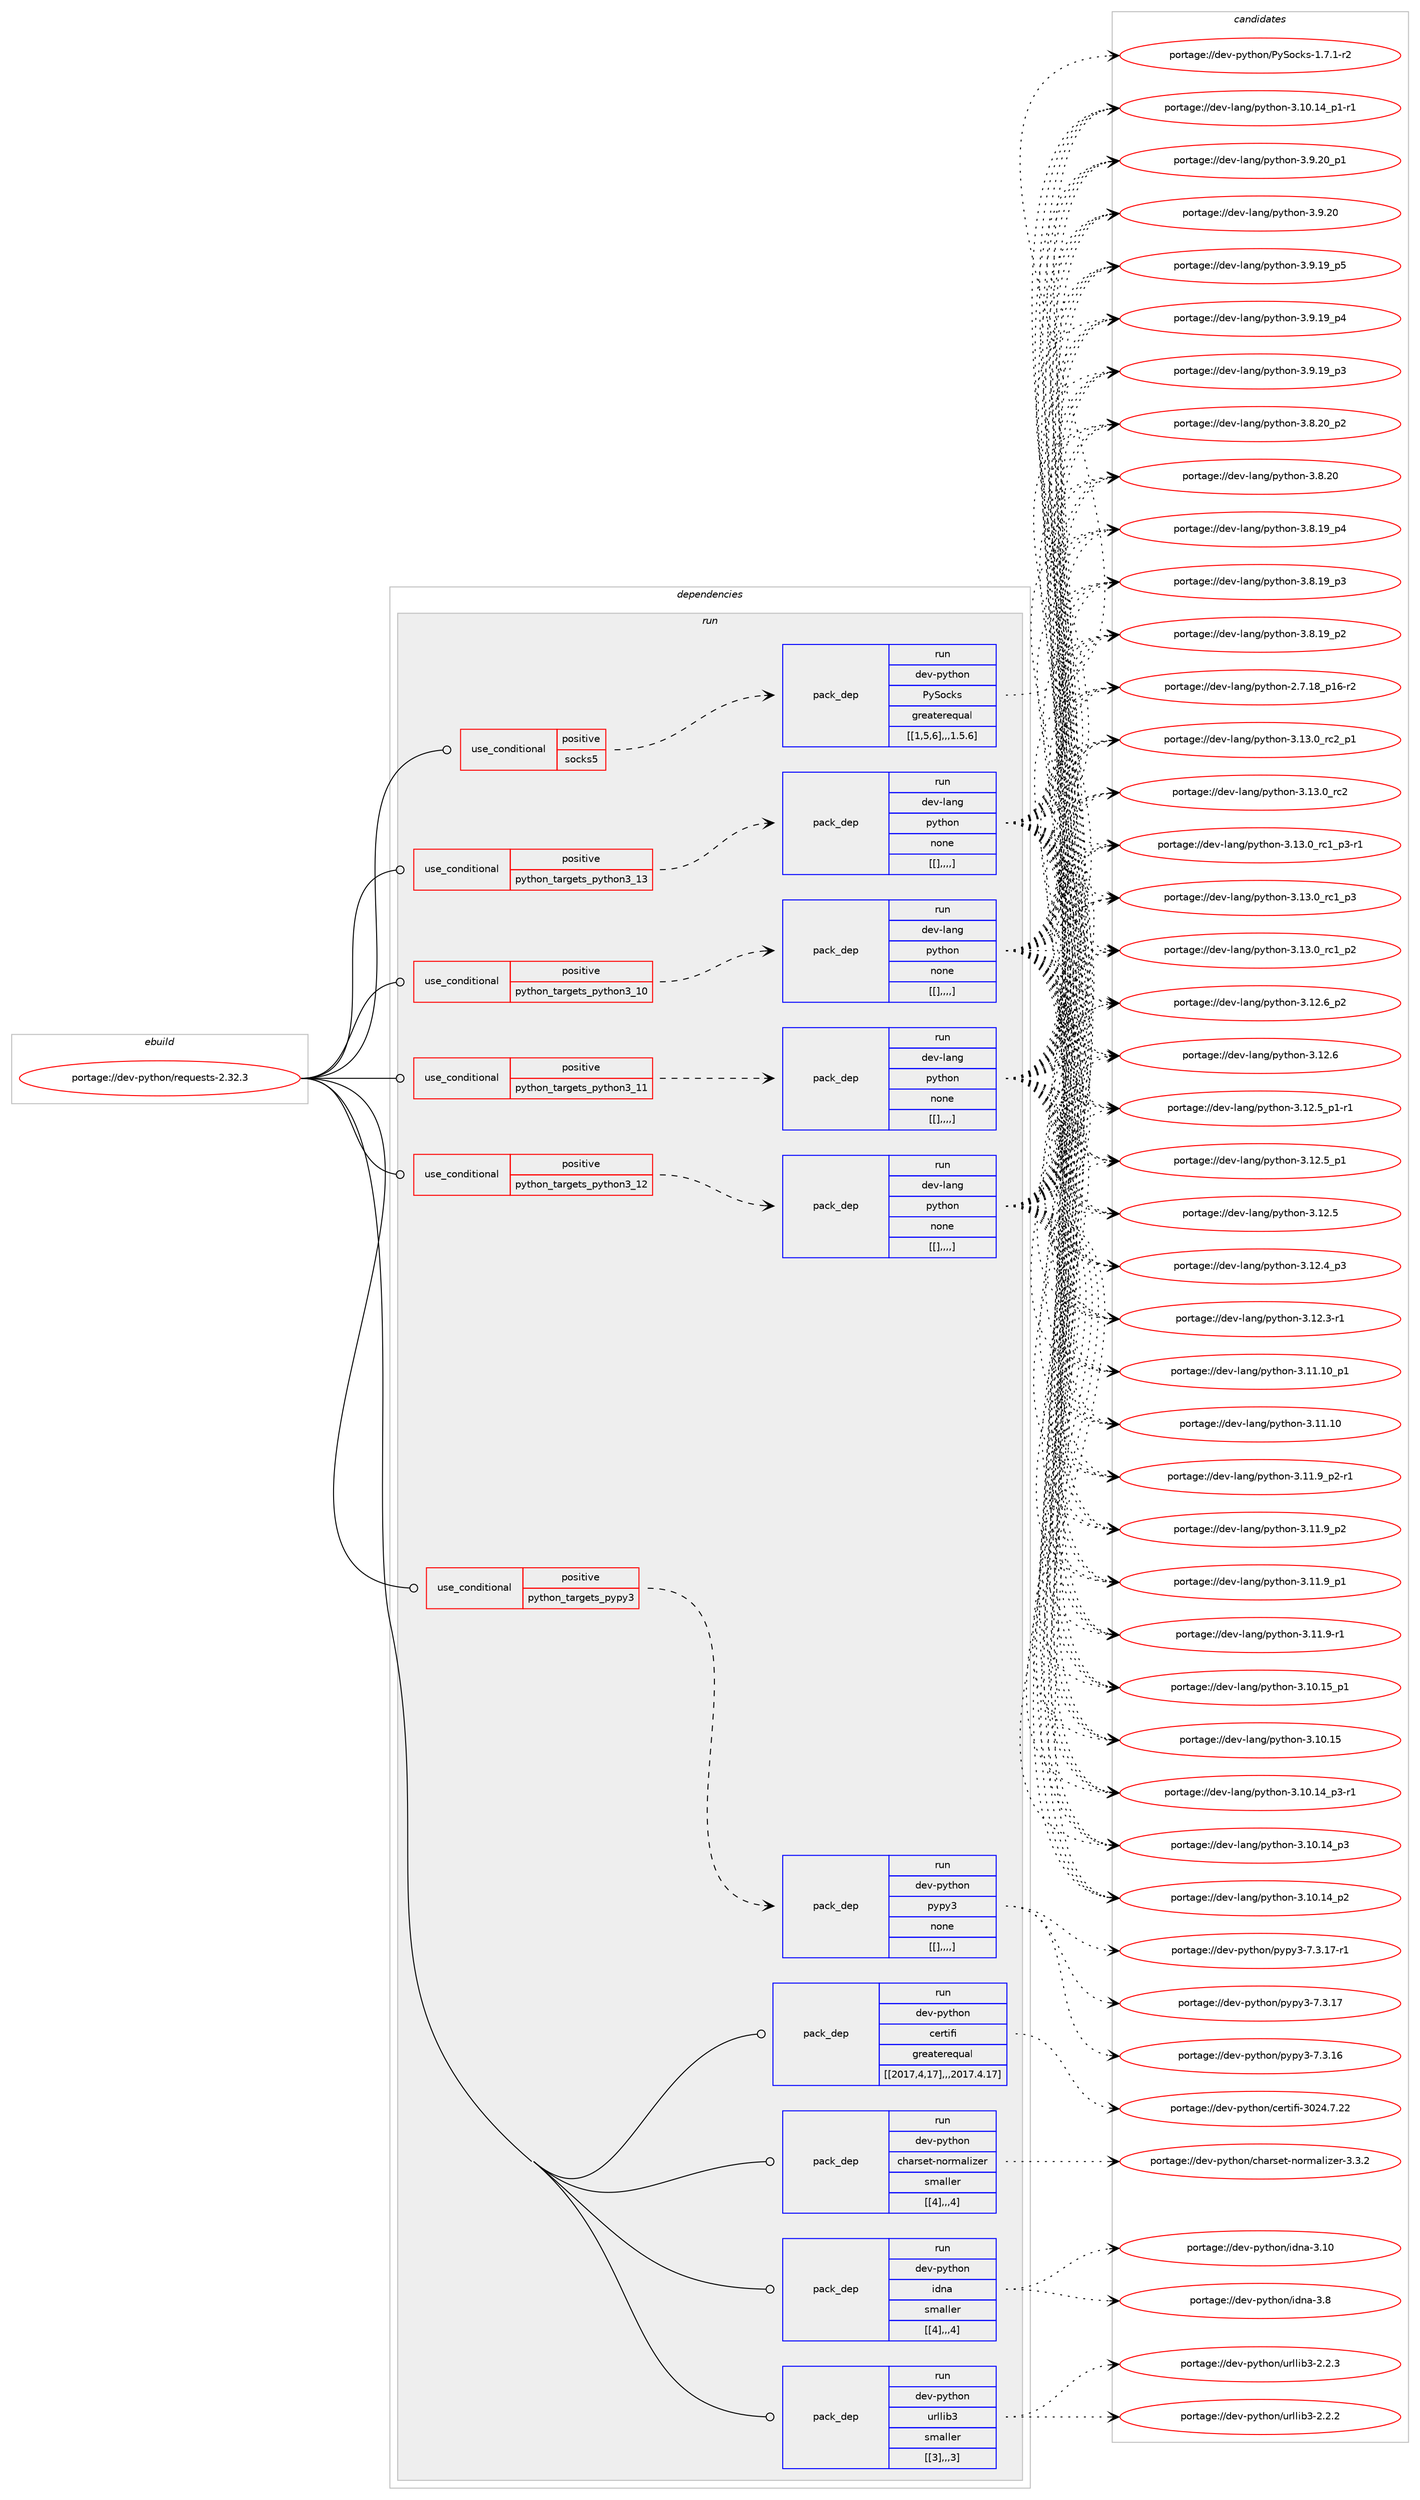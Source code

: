 digraph prolog {

# *************
# Graph options
# *************

newrank=true;
concentrate=true;
compound=true;
graph [rankdir=LR,fontname=Helvetica,fontsize=10,ranksep=1.5];#, ranksep=2.5, nodesep=0.2];
edge  [arrowhead=vee];
node  [fontname=Helvetica,fontsize=10];

# **********
# The ebuild
# **********

subgraph cluster_leftcol {
color=gray;
label=<<i>ebuild</i>>;
id [label="portage://dev-python/requests-2.32.3", color=red, width=4, href="../dev-python/requests-2.32.3.svg"];
}

# ****************
# The dependencies
# ****************

subgraph cluster_midcol {
color=gray;
label=<<i>dependencies</i>>;
subgraph cluster_compile {
fillcolor="#eeeeee";
style=filled;
label=<<i>compile</i>>;
}
subgraph cluster_compileandrun {
fillcolor="#eeeeee";
style=filled;
label=<<i>compile and run</i>>;
}
subgraph cluster_run {
fillcolor="#eeeeee";
style=filled;
label=<<i>run</i>>;
subgraph cond40671 {
dependency165079 [label=<<TABLE BORDER="0" CELLBORDER="1" CELLSPACING="0" CELLPADDING="4"><TR><TD ROWSPAN="3" CELLPADDING="10">use_conditional</TD></TR><TR><TD>positive</TD></TR><TR><TD>python_targets_pypy3</TD></TR></TABLE>>, shape=none, color=red];
subgraph pack123150 {
dependency165080 [label=<<TABLE BORDER="0" CELLBORDER="1" CELLSPACING="0" CELLPADDING="4" WIDTH="220"><TR><TD ROWSPAN="6" CELLPADDING="30">pack_dep</TD></TR><TR><TD WIDTH="110">run</TD></TR><TR><TD>dev-python</TD></TR><TR><TD>pypy3</TD></TR><TR><TD>none</TD></TR><TR><TD>[[],,,,]</TD></TR></TABLE>>, shape=none, color=blue];
}
dependency165079:e -> dependency165080:w [weight=20,style="dashed",arrowhead="vee"];
}
id:e -> dependency165079:w [weight=20,style="solid",arrowhead="odot"];
subgraph cond40672 {
dependency165081 [label=<<TABLE BORDER="0" CELLBORDER="1" CELLSPACING="0" CELLPADDING="4"><TR><TD ROWSPAN="3" CELLPADDING="10">use_conditional</TD></TR><TR><TD>positive</TD></TR><TR><TD>python_targets_python3_10</TD></TR></TABLE>>, shape=none, color=red];
subgraph pack123151 {
dependency165082 [label=<<TABLE BORDER="0" CELLBORDER="1" CELLSPACING="0" CELLPADDING="4" WIDTH="220"><TR><TD ROWSPAN="6" CELLPADDING="30">pack_dep</TD></TR><TR><TD WIDTH="110">run</TD></TR><TR><TD>dev-lang</TD></TR><TR><TD>python</TD></TR><TR><TD>none</TD></TR><TR><TD>[[],,,,]</TD></TR></TABLE>>, shape=none, color=blue];
}
dependency165081:e -> dependency165082:w [weight=20,style="dashed",arrowhead="vee"];
}
id:e -> dependency165081:w [weight=20,style="solid",arrowhead="odot"];
subgraph cond40673 {
dependency165083 [label=<<TABLE BORDER="0" CELLBORDER="1" CELLSPACING="0" CELLPADDING="4"><TR><TD ROWSPAN="3" CELLPADDING="10">use_conditional</TD></TR><TR><TD>positive</TD></TR><TR><TD>python_targets_python3_11</TD></TR></TABLE>>, shape=none, color=red];
subgraph pack123152 {
dependency165084 [label=<<TABLE BORDER="0" CELLBORDER="1" CELLSPACING="0" CELLPADDING="4" WIDTH="220"><TR><TD ROWSPAN="6" CELLPADDING="30">pack_dep</TD></TR><TR><TD WIDTH="110">run</TD></TR><TR><TD>dev-lang</TD></TR><TR><TD>python</TD></TR><TR><TD>none</TD></TR><TR><TD>[[],,,,]</TD></TR></TABLE>>, shape=none, color=blue];
}
dependency165083:e -> dependency165084:w [weight=20,style="dashed",arrowhead="vee"];
}
id:e -> dependency165083:w [weight=20,style="solid",arrowhead="odot"];
subgraph cond40674 {
dependency165085 [label=<<TABLE BORDER="0" CELLBORDER="1" CELLSPACING="0" CELLPADDING="4"><TR><TD ROWSPAN="3" CELLPADDING="10">use_conditional</TD></TR><TR><TD>positive</TD></TR><TR><TD>python_targets_python3_12</TD></TR></TABLE>>, shape=none, color=red];
subgraph pack123153 {
dependency165086 [label=<<TABLE BORDER="0" CELLBORDER="1" CELLSPACING="0" CELLPADDING="4" WIDTH="220"><TR><TD ROWSPAN="6" CELLPADDING="30">pack_dep</TD></TR><TR><TD WIDTH="110">run</TD></TR><TR><TD>dev-lang</TD></TR><TR><TD>python</TD></TR><TR><TD>none</TD></TR><TR><TD>[[],,,,]</TD></TR></TABLE>>, shape=none, color=blue];
}
dependency165085:e -> dependency165086:w [weight=20,style="dashed",arrowhead="vee"];
}
id:e -> dependency165085:w [weight=20,style="solid",arrowhead="odot"];
subgraph cond40675 {
dependency165087 [label=<<TABLE BORDER="0" CELLBORDER="1" CELLSPACING="0" CELLPADDING="4"><TR><TD ROWSPAN="3" CELLPADDING="10">use_conditional</TD></TR><TR><TD>positive</TD></TR><TR><TD>python_targets_python3_13</TD></TR></TABLE>>, shape=none, color=red];
subgraph pack123154 {
dependency165088 [label=<<TABLE BORDER="0" CELLBORDER="1" CELLSPACING="0" CELLPADDING="4" WIDTH="220"><TR><TD ROWSPAN="6" CELLPADDING="30">pack_dep</TD></TR><TR><TD WIDTH="110">run</TD></TR><TR><TD>dev-lang</TD></TR><TR><TD>python</TD></TR><TR><TD>none</TD></TR><TR><TD>[[],,,,]</TD></TR></TABLE>>, shape=none, color=blue];
}
dependency165087:e -> dependency165088:w [weight=20,style="dashed",arrowhead="vee"];
}
id:e -> dependency165087:w [weight=20,style="solid",arrowhead="odot"];
subgraph cond40676 {
dependency165089 [label=<<TABLE BORDER="0" CELLBORDER="1" CELLSPACING="0" CELLPADDING="4"><TR><TD ROWSPAN="3" CELLPADDING="10">use_conditional</TD></TR><TR><TD>positive</TD></TR><TR><TD>socks5</TD></TR></TABLE>>, shape=none, color=red];
subgraph pack123155 {
dependency165090 [label=<<TABLE BORDER="0" CELLBORDER="1" CELLSPACING="0" CELLPADDING="4" WIDTH="220"><TR><TD ROWSPAN="6" CELLPADDING="30">pack_dep</TD></TR><TR><TD WIDTH="110">run</TD></TR><TR><TD>dev-python</TD></TR><TR><TD>PySocks</TD></TR><TR><TD>greaterequal</TD></TR><TR><TD>[[1,5,6],,,1.5.6]</TD></TR></TABLE>>, shape=none, color=blue];
}
dependency165089:e -> dependency165090:w [weight=20,style="dashed",arrowhead="vee"];
}
id:e -> dependency165089:w [weight=20,style="solid",arrowhead="odot"];
subgraph pack123156 {
dependency165091 [label=<<TABLE BORDER="0" CELLBORDER="1" CELLSPACING="0" CELLPADDING="4" WIDTH="220"><TR><TD ROWSPAN="6" CELLPADDING="30">pack_dep</TD></TR><TR><TD WIDTH="110">run</TD></TR><TR><TD>dev-python</TD></TR><TR><TD>certifi</TD></TR><TR><TD>greaterequal</TD></TR><TR><TD>[[2017,4,17],,,2017.4.17]</TD></TR></TABLE>>, shape=none, color=blue];
}
id:e -> dependency165091:w [weight=20,style="solid",arrowhead="odot"];
subgraph pack123157 {
dependency165092 [label=<<TABLE BORDER="0" CELLBORDER="1" CELLSPACING="0" CELLPADDING="4" WIDTH="220"><TR><TD ROWSPAN="6" CELLPADDING="30">pack_dep</TD></TR><TR><TD WIDTH="110">run</TD></TR><TR><TD>dev-python</TD></TR><TR><TD>charset-normalizer</TD></TR><TR><TD>smaller</TD></TR><TR><TD>[[4],,,4]</TD></TR></TABLE>>, shape=none, color=blue];
}
id:e -> dependency165092:w [weight=20,style="solid",arrowhead="odot"];
subgraph pack123158 {
dependency165093 [label=<<TABLE BORDER="0" CELLBORDER="1" CELLSPACING="0" CELLPADDING="4" WIDTH="220"><TR><TD ROWSPAN="6" CELLPADDING="30">pack_dep</TD></TR><TR><TD WIDTH="110">run</TD></TR><TR><TD>dev-python</TD></TR><TR><TD>idna</TD></TR><TR><TD>smaller</TD></TR><TR><TD>[[4],,,4]</TD></TR></TABLE>>, shape=none, color=blue];
}
id:e -> dependency165093:w [weight=20,style="solid",arrowhead="odot"];
subgraph pack123159 {
dependency165094 [label=<<TABLE BORDER="0" CELLBORDER="1" CELLSPACING="0" CELLPADDING="4" WIDTH="220"><TR><TD ROWSPAN="6" CELLPADDING="30">pack_dep</TD></TR><TR><TD WIDTH="110">run</TD></TR><TR><TD>dev-python</TD></TR><TR><TD>urllib3</TD></TR><TR><TD>smaller</TD></TR><TR><TD>[[3],,,3]</TD></TR></TABLE>>, shape=none, color=blue];
}
id:e -> dependency165094:w [weight=20,style="solid",arrowhead="odot"];
}
}

# **************
# The candidates
# **************

subgraph cluster_choices {
rank=same;
color=gray;
label=<<i>candidates</i>>;

subgraph choice123150 {
color=black;
nodesep=1;
choice100101118451121211161041111104711212111212151455546514649554511449 [label="portage://dev-python/pypy3-7.3.17-r1", color=red, width=4,href="../dev-python/pypy3-7.3.17-r1.svg"];
choice10010111845112121116104111110471121211121215145554651464955 [label="portage://dev-python/pypy3-7.3.17", color=red, width=4,href="../dev-python/pypy3-7.3.17.svg"];
choice10010111845112121116104111110471121211121215145554651464954 [label="portage://dev-python/pypy3-7.3.16", color=red, width=4,href="../dev-python/pypy3-7.3.16.svg"];
dependency165080:e -> choice100101118451121211161041111104711212111212151455546514649554511449:w [style=dotted,weight="100"];
dependency165080:e -> choice10010111845112121116104111110471121211121215145554651464955:w [style=dotted,weight="100"];
dependency165080:e -> choice10010111845112121116104111110471121211121215145554651464954:w [style=dotted,weight="100"];
}
subgraph choice123151 {
color=black;
nodesep=1;
choice100101118451089711010347112121116104111110455146495146489511499509511249 [label="portage://dev-lang/python-3.13.0_rc2_p1", color=red, width=4,href="../dev-lang/python-3.13.0_rc2_p1.svg"];
choice10010111845108971101034711212111610411111045514649514648951149950 [label="portage://dev-lang/python-3.13.0_rc2", color=red, width=4,href="../dev-lang/python-3.13.0_rc2.svg"];
choice1001011184510897110103471121211161041111104551464951464895114994995112514511449 [label="portage://dev-lang/python-3.13.0_rc1_p3-r1", color=red, width=4,href="../dev-lang/python-3.13.0_rc1_p3-r1.svg"];
choice100101118451089711010347112121116104111110455146495146489511499499511251 [label="portage://dev-lang/python-3.13.0_rc1_p3", color=red, width=4,href="../dev-lang/python-3.13.0_rc1_p3.svg"];
choice100101118451089711010347112121116104111110455146495146489511499499511250 [label="portage://dev-lang/python-3.13.0_rc1_p2", color=red, width=4,href="../dev-lang/python-3.13.0_rc1_p2.svg"];
choice100101118451089711010347112121116104111110455146495046549511250 [label="portage://dev-lang/python-3.12.6_p2", color=red, width=4,href="../dev-lang/python-3.12.6_p2.svg"];
choice10010111845108971101034711212111610411111045514649504654 [label="portage://dev-lang/python-3.12.6", color=red, width=4,href="../dev-lang/python-3.12.6.svg"];
choice1001011184510897110103471121211161041111104551464950465395112494511449 [label="portage://dev-lang/python-3.12.5_p1-r1", color=red, width=4,href="../dev-lang/python-3.12.5_p1-r1.svg"];
choice100101118451089711010347112121116104111110455146495046539511249 [label="portage://dev-lang/python-3.12.5_p1", color=red, width=4,href="../dev-lang/python-3.12.5_p1.svg"];
choice10010111845108971101034711212111610411111045514649504653 [label="portage://dev-lang/python-3.12.5", color=red, width=4,href="../dev-lang/python-3.12.5.svg"];
choice100101118451089711010347112121116104111110455146495046529511251 [label="portage://dev-lang/python-3.12.4_p3", color=red, width=4,href="../dev-lang/python-3.12.4_p3.svg"];
choice100101118451089711010347112121116104111110455146495046514511449 [label="portage://dev-lang/python-3.12.3-r1", color=red, width=4,href="../dev-lang/python-3.12.3-r1.svg"];
choice10010111845108971101034711212111610411111045514649494649489511249 [label="portage://dev-lang/python-3.11.10_p1", color=red, width=4,href="../dev-lang/python-3.11.10_p1.svg"];
choice1001011184510897110103471121211161041111104551464949464948 [label="portage://dev-lang/python-3.11.10", color=red, width=4,href="../dev-lang/python-3.11.10.svg"];
choice1001011184510897110103471121211161041111104551464949465795112504511449 [label="portage://dev-lang/python-3.11.9_p2-r1", color=red, width=4,href="../dev-lang/python-3.11.9_p2-r1.svg"];
choice100101118451089711010347112121116104111110455146494946579511250 [label="portage://dev-lang/python-3.11.9_p2", color=red, width=4,href="../dev-lang/python-3.11.9_p2.svg"];
choice100101118451089711010347112121116104111110455146494946579511249 [label="portage://dev-lang/python-3.11.9_p1", color=red, width=4,href="../dev-lang/python-3.11.9_p1.svg"];
choice100101118451089711010347112121116104111110455146494946574511449 [label="portage://dev-lang/python-3.11.9-r1", color=red, width=4,href="../dev-lang/python-3.11.9-r1.svg"];
choice10010111845108971101034711212111610411111045514649484649539511249 [label="portage://dev-lang/python-3.10.15_p1", color=red, width=4,href="../dev-lang/python-3.10.15_p1.svg"];
choice1001011184510897110103471121211161041111104551464948464953 [label="portage://dev-lang/python-3.10.15", color=red, width=4,href="../dev-lang/python-3.10.15.svg"];
choice100101118451089711010347112121116104111110455146494846495295112514511449 [label="portage://dev-lang/python-3.10.14_p3-r1", color=red, width=4,href="../dev-lang/python-3.10.14_p3-r1.svg"];
choice10010111845108971101034711212111610411111045514649484649529511251 [label="portage://dev-lang/python-3.10.14_p3", color=red, width=4,href="../dev-lang/python-3.10.14_p3.svg"];
choice10010111845108971101034711212111610411111045514649484649529511250 [label="portage://dev-lang/python-3.10.14_p2", color=red, width=4,href="../dev-lang/python-3.10.14_p2.svg"];
choice100101118451089711010347112121116104111110455146494846495295112494511449 [label="portage://dev-lang/python-3.10.14_p1-r1", color=red, width=4,href="../dev-lang/python-3.10.14_p1-r1.svg"];
choice100101118451089711010347112121116104111110455146574650489511249 [label="portage://dev-lang/python-3.9.20_p1", color=red, width=4,href="../dev-lang/python-3.9.20_p1.svg"];
choice10010111845108971101034711212111610411111045514657465048 [label="portage://dev-lang/python-3.9.20", color=red, width=4,href="../dev-lang/python-3.9.20.svg"];
choice100101118451089711010347112121116104111110455146574649579511253 [label="portage://dev-lang/python-3.9.19_p5", color=red, width=4,href="../dev-lang/python-3.9.19_p5.svg"];
choice100101118451089711010347112121116104111110455146574649579511252 [label="portage://dev-lang/python-3.9.19_p4", color=red, width=4,href="../dev-lang/python-3.9.19_p4.svg"];
choice100101118451089711010347112121116104111110455146574649579511251 [label="portage://dev-lang/python-3.9.19_p3", color=red, width=4,href="../dev-lang/python-3.9.19_p3.svg"];
choice100101118451089711010347112121116104111110455146564650489511250 [label="portage://dev-lang/python-3.8.20_p2", color=red, width=4,href="../dev-lang/python-3.8.20_p2.svg"];
choice10010111845108971101034711212111610411111045514656465048 [label="portage://dev-lang/python-3.8.20", color=red, width=4,href="../dev-lang/python-3.8.20.svg"];
choice100101118451089711010347112121116104111110455146564649579511252 [label="portage://dev-lang/python-3.8.19_p4", color=red, width=4,href="../dev-lang/python-3.8.19_p4.svg"];
choice100101118451089711010347112121116104111110455146564649579511251 [label="portage://dev-lang/python-3.8.19_p3", color=red, width=4,href="../dev-lang/python-3.8.19_p3.svg"];
choice100101118451089711010347112121116104111110455146564649579511250 [label="portage://dev-lang/python-3.8.19_p2", color=red, width=4,href="../dev-lang/python-3.8.19_p2.svg"];
choice100101118451089711010347112121116104111110455046554649569511249544511450 [label="portage://dev-lang/python-2.7.18_p16-r2", color=red, width=4,href="../dev-lang/python-2.7.18_p16-r2.svg"];
dependency165082:e -> choice100101118451089711010347112121116104111110455146495146489511499509511249:w [style=dotted,weight="100"];
dependency165082:e -> choice10010111845108971101034711212111610411111045514649514648951149950:w [style=dotted,weight="100"];
dependency165082:e -> choice1001011184510897110103471121211161041111104551464951464895114994995112514511449:w [style=dotted,weight="100"];
dependency165082:e -> choice100101118451089711010347112121116104111110455146495146489511499499511251:w [style=dotted,weight="100"];
dependency165082:e -> choice100101118451089711010347112121116104111110455146495146489511499499511250:w [style=dotted,weight="100"];
dependency165082:e -> choice100101118451089711010347112121116104111110455146495046549511250:w [style=dotted,weight="100"];
dependency165082:e -> choice10010111845108971101034711212111610411111045514649504654:w [style=dotted,weight="100"];
dependency165082:e -> choice1001011184510897110103471121211161041111104551464950465395112494511449:w [style=dotted,weight="100"];
dependency165082:e -> choice100101118451089711010347112121116104111110455146495046539511249:w [style=dotted,weight="100"];
dependency165082:e -> choice10010111845108971101034711212111610411111045514649504653:w [style=dotted,weight="100"];
dependency165082:e -> choice100101118451089711010347112121116104111110455146495046529511251:w [style=dotted,weight="100"];
dependency165082:e -> choice100101118451089711010347112121116104111110455146495046514511449:w [style=dotted,weight="100"];
dependency165082:e -> choice10010111845108971101034711212111610411111045514649494649489511249:w [style=dotted,weight="100"];
dependency165082:e -> choice1001011184510897110103471121211161041111104551464949464948:w [style=dotted,weight="100"];
dependency165082:e -> choice1001011184510897110103471121211161041111104551464949465795112504511449:w [style=dotted,weight="100"];
dependency165082:e -> choice100101118451089711010347112121116104111110455146494946579511250:w [style=dotted,weight="100"];
dependency165082:e -> choice100101118451089711010347112121116104111110455146494946579511249:w [style=dotted,weight="100"];
dependency165082:e -> choice100101118451089711010347112121116104111110455146494946574511449:w [style=dotted,weight="100"];
dependency165082:e -> choice10010111845108971101034711212111610411111045514649484649539511249:w [style=dotted,weight="100"];
dependency165082:e -> choice1001011184510897110103471121211161041111104551464948464953:w [style=dotted,weight="100"];
dependency165082:e -> choice100101118451089711010347112121116104111110455146494846495295112514511449:w [style=dotted,weight="100"];
dependency165082:e -> choice10010111845108971101034711212111610411111045514649484649529511251:w [style=dotted,weight="100"];
dependency165082:e -> choice10010111845108971101034711212111610411111045514649484649529511250:w [style=dotted,weight="100"];
dependency165082:e -> choice100101118451089711010347112121116104111110455146494846495295112494511449:w [style=dotted,weight="100"];
dependency165082:e -> choice100101118451089711010347112121116104111110455146574650489511249:w [style=dotted,weight="100"];
dependency165082:e -> choice10010111845108971101034711212111610411111045514657465048:w [style=dotted,weight="100"];
dependency165082:e -> choice100101118451089711010347112121116104111110455146574649579511253:w [style=dotted,weight="100"];
dependency165082:e -> choice100101118451089711010347112121116104111110455146574649579511252:w [style=dotted,weight="100"];
dependency165082:e -> choice100101118451089711010347112121116104111110455146574649579511251:w [style=dotted,weight="100"];
dependency165082:e -> choice100101118451089711010347112121116104111110455146564650489511250:w [style=dotted,weight="100"];
dependency165082:e -> choice10010111845108971101034711212111610411111045514656465048:w [style=dotted,weight="100"];
dependency165082:e -> choice100101118451089711010347112121116104111110455146564649579511252:w [style=dotted,weight="100"];
dependency165082:e -> choice100101118451089711010347112121116104111110455146564649579511251:w [style=dotted,weight="100"];
dependency165082:e -> choice100101118451089711010347112121116104111110455146564649579511250:w [style=dotted,weight="100"];
dependency165082:e -> choice100101118451089711010347112121116104111110455046554649569511249544511450:w [style=dotted,weight="100"];
}
subgraph choice123152 {
color=black;
nodesep=1;
choice100101118451089711010347112121116104111110455146495146489511499509511249 [label="portage://dev-lang/python-3.13.0_rc2_p1", color=red, width=4,href="../dev-lang/python-3.13.0_rc2_p1.svg"];
choice10010111845108971101034711212111610411111045514649514648951149950 [label="portage://dev-lang/python-3.13.0_rc2", color=red, width=4,href="../dev-lang/python-3.13.0_rc2.svg"];
choice1001011184510897110103471121211161041111104551464951464895114994995112514511449 [label="portage://dev-lang/python-3.13.0_rc1_p3-r1", color=red, width=4,href="../dev-lang/python-3.13.0_rc1_p3-r1.svg"];
choice100101118451089711010347112121116104111110455146495146489511499499511251 [label="portage://dev-lang/python-3.13.0_rc1_p3", color=red, width=4,href="../dev-lang/python-3.13.0_rc1_p3.svg"];
choice100101118451089711010347112121116104111110455146495146489511499499511250 [label="portage://dev-lang/python-3.13.0_rc1_p2", color=red, width=4,href="../dev-lang/python-3.13.0_rc1_p2.svg"];
choice100101118451089711010347112121116104111110455146495046549511250 [label="portage://dev-lang/python-3.12.6_p2", color=red, width=4,href="../dev-lang/python-3.12.6_p2.svg"];
choice10010111845108971101034711212111610411111045514649504654 [label="portage://dev-lang/python-3.12.6", color=red, width=4,href="../dev-lang/python-3.12.6.svg"];
choice1001011184510897110103471121211161041111104551464950465395112494511449 [label="portage://dev-lang/python-3.12.5_p1-r1", color=red, width=4,href="../dev-lang/python-3.12.5_p1-r1.svg"];
choice100101118451089711010347112121116104111110455146495046539511249 [label="portage://dev-lang/python-3.12.5_p1", color=red, width=4,href="../dev-lang/python-3.12.5_p1.svg"];
choice10010111845108971101034711212111610411111045514649504653 [label="portage://dev-lang/python-3.12.5", color=red, width=4,href="../dev-lang/python-3.12.5.svg"];
choice100101118451089711010347112121116104111110455146495046529511251 [label="portage://dev-lang/python-3.12.4_p3", color=red, width=4,href="../dev-lang/python-3.12.4_p3.svg"];
choice100101118451089711010347112121116104111110455146495046514511449 [label="portage://dev-lang/python-3.12.3-r1", color=red, width=4,href="../dev-lang/python-3.12.3-r1.svg"];
choice10010111845108971101034711212111610411111045514649494649489511249 [label="portage://dev-lang/python-3.11.10_p1", color=red, width=4,href="../dev-lang/python-3.11.10_p1.svg"];
choice1001011184510897110103471121211161041111104551464949464948 [label="portage://dev-lang/python-3.11.10", color=red, width=4,href="../dev-lang/python-3.11.10.svg"];
choice1001011184510897110103471121211161041111104551464949465795112504511449 [label="portage://dev-lang/python-3.11.9_p2-r1", color=red, width=4,href="../dev-lang/python-3.11.9_p2-r1.svg"];
choice100101118451089711010347112121116104111110455146494946579511250 [label="portage://dev-lang/python-3.11.9_p2", color=red, width=4,href="../dev-lang/python-3.11.9_p2.svg"];
choice100101118451089711010347112121116104111110455146494946579511249 [label="portage://dev-lang/python-3.11.9_p1", color=red, width=4,href="../dev-lang/python-3.11.9_p1.svg"];
choice100101118451089711010347112121116104111110455146494946574511449 [label="portage://dev-lang/python-3.11.9-r1", color=red, width=4,href="../dev-lang/python-3.11.9-r1.svg"];
choice10010111845108971101034711212111610411111045514649484649539511249 [label="portage://dev-lang/python-3.10.15_p1", color=red, width=4,href="../dev-lang/python-3.10.15_p1.svg"];
choice1001011184510897110103471121211161041111104551464948464953 [label="portage://dev-lang/python-3.10.15", color=red, width=4,href="../dev-lang/python-3.10.15.svg"];
choice100101118451089711010347112121116104111110455146494846495295112514511449 [label="portage://dev-lang/python-3.10.14_p3-r1", color=red, width=4,href="../dev-lang/python-3.10.14_p3-r1.svg"];
choice10010111845108971101034711212111610411111045514649484649529511251 [label="portage://dev-lang/python-3.10.14_p3", color=red, width=4,href="../dev-lang/python-3.10.14_p3.svg"];
choice10010111845108971101034711212111610411111045514649484649529511250 [label="portage://dev-lang/python-3.10.14_p2", color=red, width=4,href="../dev-lang/python-3.10.14_p2.svg"];
choice100101118451089711010347112121116104111110455146494846495295112494511449 [label="portage://dev-lang/python-3.10.14_p1-r1", color=red, width=4,href="../dev-lang/python-3.10.14_p1-r1.svg"];
choice100101118451089711010347112121116104111110455146574650489511249 [label="portage://dev-lang/python-3.9.20_p1", color=red, width=4,href="../dev-lang/python-3.9.20_p1.svg"];
choice10010111845108971101034711212111610411111045514657465048 [label="portage://dev-lang/python-3.9.20", color=red, width=4,href="../dev-lang/python-3.9.20.svg"];
choice100101118451089711010347112121116104111110455146574649579511253 [label="portage://dev-lang/python-3.9.19_p5", color=red, width=4,href="../dev-lang/python-3.9.19_p5.svg"];
choice100101118451089711010347112121116104111110455146574649579511252 [label="portage://dev-lang/python-3.9.19_p4", color=red, width=4,href="../dev-lang/python-3.9.19_p4.svg"];
choice100101118451089711010347112121116104111110455146574649579511251 [label="portage://dev-lang/python-3.9.19_p3", color=red, width=4,href="../dev-lang/python-3.9.19_p3.svg"];
choice100101118451089711010347112121116104111110455146564650489511250 [label="portage://dev-lang/python-3.8.20_p2", color=red, width=4,href="../dev-lang/python-3.8.20_p2.svg"];
choice10010111845108971101034711212111610411111045514656465048 [label="portage://dev-lang/python-3.8.20", color=red, width=4,href="../dev-lang/python-3.8.20.svg"];
choice100101118451089711010347112121116104111110455146564649579511252 [label="portage://dev-lang/python-3.8.19_p4", color=red, width=4,href="../dev-lang/python-3.8.19_p4.svg"];
choice100101118451089711010347112121116104111110455146564649579511251 [label="portage://dev-lang/python-3.8.19_p3", color=red, width=4,href="../dev-lang/python-3.8.19_p3.svg"];
choice100101118451089711010347112121116104111110455146564649579511250 [label="portage://dev-lang/python-3.8.19_p2", color=red, width=4,href="../dev-lang/python-3.8.19_p2.svg"];
choice100101118451089711010347112121116104111110455046554649569511249544511450 [label="portage://dev-lang/python-2.7.18_p16-r2", color=red, width=4,href="../dev-lang/python-2.7.18_p16-r2.svg"];
dependency165084:e -> choice100101118451089711010347112121116104111110455146495146489511499509511249:w [style=dotted,weight="100"];
dependency165084:e -> choice10010111845108971101034711212111610411111045514649514648951149950:w [style=dotted,weight="100"];
dependency165084:e -> choice1001011184510897110103471121211161041111104551464951464895114994995112514511449:w [style=dotted,weight="100"];
dependency165084:e -> choice100101118451089711010347112121116104111110455146495146489511499499511251:w [style=dotted,weight="100"];
dependency165084:e -> choice100101118451089711010347112121116104111110455146495146489511499499511250:w [style=dotted,weight="100"];
dependency165084:e -> choice100101118451089711010347112121116104111110455146495046549511250:w [style=dotted,weight="100"];
dependency165084:e -> choice10010111845108971101034711212111610411111045514649504654:w [style=dotted,weight="100"];
dependency165084:e -> choice1001011184510897110103471121211161041111104551464950465395112494511449:w [style=dotted,weight="100"];
dependency165084:e -> choice100101118451089711010347112121116104111110455146495046539511249:w [style=dotted,weight="100"];
dependency165084:e -> choice10010111845108971101034711212111610411111045514649504653:w [style=dotted,weight="100"];
dependency165084:e -> choice100101118451089711010347112121116104111110455146495046529511251:w [style=dotted,weight="100"];
dependency165084:e -> choice100101118451089711010347112121116104111110455146495046514511449:w [style=dotted,weight="100"];
dependency165084:e -> choice10010111845108971101034711212111610411111045514649494649489511249:w [style=dotted,weight="100"];
dependency165084:e -> choice1001011184510897110103471121211161041111104551464949464948:w [style=dotted,weight="100"];
dependency165084:e -> choice1001011184510897110103471121211161041111104551464949465795112504511449:w [style=dotted,weight="100"];
dependency165084:e -> choice100101118451089711010347112121116104111110455146494946579511250:w [style=dotted,weight="100"];
dependency165084:e -> choice100101118451089711010347112121116104111110455146494946579511249:w [style=dotted,weight="100"];
dependency165084:e -> choice100101118451089711010347112121116104111110455146494946574511449:w [style=dotted,weight="100"];
dependency165084:e -> choice10010111845108971101034711212111610411111045514649484649539511249:w [style=dotted,weight="100"];
dependency165084:e -> choice1001011184510897110103471121211161041111104551464948464953:w [style=dotted,weight="100"];
dependency165084:e -> choice100101118451089711010347112121116104111110455146494846495295112514511449:w [style=dotted,weight="100"];
dependency165084:e -> choice10010111845108971101034711212111610411111045514649484649529511251:w [style=dotted,weight="100"];
dependency165084:e -> choice10010111845108971101034711212111610411111045514649484649529511250:w [style=dotted,weight="100"];
dependency165084:e -> choice100101118451089711010347112121116104111110455146494846495295112494511449:w [style=dotted,weight="100"];
dependency165084:e -> choice100101118451089711010347112121116104111110455146574650489511249:w [style=dotted,weight="100"];
dependency165084:e -> choice10010111845108971101034711212111610411111045514657465048:w [style=dotted,weight="100"];
dependency165084:e -> choice100101118451089711010347112121116104111110455146574649579511253:w [style=dotted,weight="100"];
dependency165084:e -> choice100101118451089711010347112121116104111110455146574649579511252:w [style=dotted,weight="100"];
dependency165084:e -> choice100101118451089711010347112121116104111110455146574649579511251:w [style=dotted,weight="100"];
dependency165084:e -> choice100101118451089711010347112121116104111110455146564650489511250:w [style=dotted,weight="100"];
dependency165084:e -> choice10010111845108971101034711212111610411111045514656465048:w [style=dotted,weight="100"];
dependency165084:e -> choice100101118451089711010347112121116104111110455146564649579511252:w [style=dotted,weight="100"];
dependency165084:e -> choice100101118451089711010347112121116104111110455146564649579511251:w [style=dotted,weight="100"];
dependency165084:e -> choice100101118451089711010347112121116104111110455146564649579511250:w [style=dotted,weight="100"];
dependency165084:e -> choice100101118451089711010347112121116104111110455046554649569511249544511450:w [style=dotted,weight="100"];
}
subgraph choice123153 {
color=black;
nodesep=1;
choice100101118451089711010347112121116104111110455146495146489511499509511249 [label="portage://dev-lang/python-3.13.0_rc2_p1", color=red, width=4,href="../dev-lang/python-3.13.0_rc2_p1.svg"];
choice10010111845108971101034711212111610411111045514649514648951149950 [label="portage://dev-lang/python-3.13.0_rc2", color=red, width=4,href="../dev-lang/python-3.13.0_rc2.svg"];
choice1001011184510897110103471121211161041111104551464951464895114994995112514511449 [label="portage://dev-lang/python-3.13.0_rc1_p3-r1", color=red, width=4,href="../dev-lang/python-3.13.0_rc1_p3-r1.svg"];
choice100101118451089711010347112121116104111110455146495146489511499499511251 [label="portage://dev-lang/python-3.13.0_rc1_p3", color=red, width=4,href="../dev-lang/python-3.13.0_rc1_p3.svg"];
choice100101118451089711010347112121116104111110455146495146489511499499511250 [label="portage://dev-lang/python-3.13.0_rc1_p2", color=red, width=4,href="../dev-lang/python-3.13.0_rc1_p2.svg"];
choice100101118451089711010347112121116104111110455146495046549511250 [label="portage://dev-lang/python-3.12.6_p2", color=red, width=4,href="../dev-lang/python-3.12.6_p2.svg"];
choice10010111845108971101034711212111610411111045514649504654 [label="portage://dev-lang/python-3.12.6", color=red, width=4,href="../dev-lang/python-3.12.6.svg"];
choice1001011184510897110103471121211161041111104551464950465395112494511449 [label="portage://dev-lang/python-3.12.5_p1-r1", color=red, width=4,href="../dev-lang/python-3.12.5_p1-r1.svg"];
choice100101118451089711010347112121116104111110455146495046539511249 [label="portage://dev-lang/python-3.12.5_p1", color=red, width=4,href="../dev-lang/python-3.12.5_p1.svg"];
choice10010111845108971101034711212111610411111045514649504653 [label="portage://dev-lang/python-3.12.5", color=red, width=4,href="../dev-lang/python-3.12.5.svg"];
choice100101118451089711010347112121116104111110455146495046529511251 [label="portage://dev-lang/python-3.12.4_p3", color=red, width=4,href="../dev-lang/python-3.12.4_p3.svg"];
choice100101118451089711010347112121116104111110455146495046514511449 [label="portage://dev-lang/python-3.12.3-r1", color=red, width=4,href="../dev-lang/python-3.12.3-r1.svg"];
choice10010111845108971101034711212111610411111045514649494649489511249 [label="portage://dev-lang/python-3.11.10_p1", color=red, width=4,href="../dev-lang/python-3.11.10_p1.svg"];
choice1001011184510897110103471121211161041111104551464949464948 [label="portage://dev-lang/python-3.11.10", color=red, width=4,href="../dev-lang/python-3.11.10.svg"];
choice1001011184510897110103471121211161041111104551464949465795112504511449 [label="portage://dev-lang/python-3.11.9_p2-r1", color=red, width=4,href="../dev-lang/python-3.11.9_p2-r1.svg"];
choice100101118451089711010347112121116104111110455146494946579511250 [label="portage://dev-lang/python-3.11.9_p2", color=red, width=4,href="../dev-lang/python-3.11.9_p2.svg"];
choice100101118451089711010347112121116104111110455146494946579511249 [label="portage://dev-lang/python-3.11.9_p1", color=red, width=4,href="../dev-lang/python-3.11.9_p1.svg"];
choice100101118451089711010347112121116104111110455146494946574511449 [label="portage://dev-lang/python-3.11.9-r1", color=red, width=4,href="../dev-lang/python-3.11.9-r1.svg"];
choice10010111845108971101034711212111610411111045514649484649539511249 [label="portage://dev-lang/python-3.10.15_p1", color=red, width=4,href="../dev-lang/python-3.10.15_p1.svg"];
choice1001011184510897110103471121211161041111104551464948464953 [label="portage://dev-lang/python-3.10.15", color=red, width=4,href="../dev-lang/python-3.10.15.svg"];
choice100101118451089711010347112121116104111110455146494846495295112514511449 [label="portage://dev-lang/python-3.10.14_p3-r1", color=red, width=4,href="../dev-lang/python-3.10.14_p3-r1.svg"];
choice10010111845108971101034711212111610411111045514649484649529511251 [label="portage://dev-lang/python-3.10.14_p3", color=red, width=4,href="../dev-lang/python-3.10.14_p3.svg"];
choice10010111845108971101034711212111610411111045514649484649529511250 [label="portage://dev-lang/python-3.10.14_p2", color=red, width=4,href="../dev-lang/python-3.10.14_p2.svg"];
choice100101118451089711010347112121116104111110455146494846495295112494511449 [label="portage://dev-lang/python-3.10.14_p1-r1", color=red, width=4,href="../dev-lang/python-3.10.14_p1-r1.svg"];
choice100101118451089711010347112121116104111110455146574650489511249 [label="portage://dev-lang/python-3.9.20_p1", color=red, width=4,href="../dev-lang/python-3.9.20_p1.svg"];
choice10010111845108971101034711212111610411111045514657465048 [label="portage://dev-lang/python-3.9.20", color=red, width=4,href="../dev-lang/python-3.9.20.svg"];
choice100101118451089711010347112121116104111110455146574649579511253 [label="portage://dev-lang/python-3.9.19_p5", color=red, width=4,href="../dev-lang/python-3.9.19_p5.svg"];
choice100101118451089711010347112121116104111110455146574649579511252 [label="portage://dev-lang/python-3.9.19_p4", color=red, width=4,href="../dev-lang/python-3.9.19_p4.svg"];
choice100101118451089711010347112121116104111110455146574649579511251 [label="portage://dev-lang/python-3.9.19_p3", color=red, width=4,href="../dev-lang/python-3.9.19_p3.svg"];
choice100101118451089711010347112121116104111110455146564650489511250 [label="portage://dev-lang/python-3.8.20_p2", color=red, width=4,href="../dev-lang/python-3.8.20_p2.svg"];
choice10010111845108971101034711212111610411111045514656465048 [label="portage://dev-lang/python-3.8.20", color=red, width=4,href="../dev-lang/python-3.8.20.svg"];
choice100101118451089711010347112121116104111110455146564649579511252 [label="portage://dev-lang/python-3.8.19_p4", color=red, width=4,href="../dev-lang/python-3.8.19_p4.svg"];
choice100101118451089711010347112121116104111110455146564649579511251 [label="portage://dev-lang/python-3.8.19_p3", color=red, width=4,href="../dev-lang/python-3.8.19_p3.svg"];
choice100101118451089711010347112121116104111110455146564649579511250 [label="portage://dev-lang/python-3.8.19_p2", color=red, width=4,href="../dev-lang/python-3.8.19_p2.svg"];
choice100101118451089711010347112121116104111110455046554649569511249544511450 [label="portage://dev-lang/python-2.7.18_p16-r2", color=red, width=4,href="../dev-lang/python-2.7.18_p16-r2.svg"];
dependency165086:e -> choice100101118451089711010347112121116104111110455146495146489511499509511249:w [style=dotted,weight="100"];
dependency165086:e -> choice10010111845108971101034711212111610411111045514649514648951149950:w [style=dotted,weight="100"];
dependency165086:e -> choice1001011184510897110103471121211161041111104551464951464895114994995112514511449:w [style=dotted,weight="100"];
dependency165086:e -> choice100101118451089711010347112121116104111110455146495146489511499499511251:w [style=dotted,weight="100"];
dependency165086:e -> choice100101118451089711010347112121116104111110455146495146489511499499511250:w [style=dotted,weight="100"];
dependency165086:e -> choice100101118451089711010347112121116104111110455146495046549511250:w [style=dotted,weight="100"];
dependency165086:e -> choice10010111845108971101034711212111610411111045514649504654:w [style=dotted,weight="100"];
dependency165086:e -> choice1001011184510897110103471121211161041111104551464950465395112494511449:w [style=dotted,weight="100"];
dependency165086:e -> choice100101118451089711010347112121116104111110455146495046539511249:w [style=dotted,weight="100"];
dependency165086:e -> choice10010111845108971101034711212111610411111045514649504653:w [style=dotted,weight="100"];
dependency165086:e -> choice100101118451089711010347112121116104111110455146495046529511251:w [style=dotted,weight="100"];
dependency165086:e -> choice100101118451089711010347112121116104111110455146495046514511449:w [style=dotted,weight="100"];
dependency165086:e -> choice10010111845108971101034711212111610411111045514649494649489511249:w [style=dotted,weight="100"];
dependency165086:e -> choice1001011184510897110103471121211161041111104551464949464948:w [style=dotted,weight="100"];
dependency165086:e -> choice1001011184510897110103471121211161041111104551464949465795112504511449:w [style=dotted,weight="100"];
dependency165086:e -> choice100101118451089711010347112121116104111110455146494946579511250:w [style=dotted,weight="100"];
dependency165086:e -> choice100101118451089711010347112121116104111110455146494946579511249:w [style=dotted,weight="100"];
dependency165086:e -> choice100101118451089711010347112121116104111110455146494946574511449:w [style=dotted,weight="100"];
dependency165086:e -> choice10010111845108971101034711212111610411111045514649484649539511249:w [style=dotted,weight="100"];
dependency165086:e -> choice1001011184510897110103471121211161041111104551464948464953:w [style=dotted,weight="100"];
dependency165086:e -> choice100101118451089711010347112121116104111110455146494846495295112514511449:w [style=dotted,weight="100"];
dependency165086:e -> choice10010111845108971101034711212111610411111045514649484649529511251:w [style=dotted,weight="100"];
dependency165086:e -> choice10010111845108971101034711212111610411111045514649484649529511250:w [style=dotted,weight="100"];
dependency165086:e -> choice100101118451089711010347112121116104111110455146494846495295112494511449:w [style=dotted,weight="100"];
dependency165086:e -> choice100101118451089711010347112121116104111110455146574650489511249:w [style=dotted,weight="100"];
dependency165086:e -> choice10010111845108971101034711212111610411111045514657465048:w [style=dotted,weight="100"];
dependency165086:e -> choice100101118451089711010347112121116104111110455146574649579511253:w [style=dotted,weight="100"];
dependency165086:e -> choice100101118451089711010347112121116104111110455146574649579511252:w [style=dotted,weight="100"];
dependency165086:e -> choice100101118451089711010347112121116104111110455146574649579511251:w [style=dotted,weight="100"];
dependency165086:e -> choice100101118451089711010347112121116104111110455146564650489511250:w [style=dotted,weight="100"];
dependency165086:e -> choice10010111845108971101034711212111610411111045514656465048:w [style=dotted,weight="100"];
dependency165086:e -> choice100101118451089711010347112121116104111110455146564649579511252:w [style=dotted,weight="100"];
dependency165086:e -> choice100101118451089711010347112121116104111110455146564649579511251:w [style=dotted,weight="100"];
dependency165086:e -> choice100101118451089711010347112121116104111110455146564649579511250:w [style=dotted,weight="100"];
dependency165086:e -> choice100101118451089711010347112121116104111110455046554649569511249544511450:w [style=dotted,weight="100"];
}
subgraph choice123154 {
color=black;
nodesep=1;
choice100101118451089711010347112121116104111110455146495146489511499509511249 [label="portage://dev-lang/python-3.13.0_rc2_p1", color=red, width=4,href="../dev-lang/python-3.13.0_rc2_p1.svg"];
choice10010111845108971101034711212111610411111045514649514648951149950 [label="portage://dev-lang/python-3.13.0_rc2", color=red, width=4,href="../dev-lang/python-3.13.0_rc2.svg"];
choice1001011184510897110103471121211161041111104551464951464895114994995112514511449 [label="portage://dev-lang/python-3.13.0_rc1_p3-r1", color=red, width=4,href="../dev-lang/python-3.13.0_rc1_p3-r1.svg"];
choice100101118451089711010347112121116104111110455146495146489511499499511251 [label="portage://dev-lang/python-3.13.0_rc1_p3", color=red, width=4,href="../dev-lang/python-3.13.0_rc1_p3.svg"];
choice100101118451089711010347112121116104111110455146495146489511499499511250 [label="portage://dev-lang/python-3.13.0_rc1_p2", color=red, width=4,href="../dev-lang/python-3.13.0_rc1_p2.svg"];
choice100101118451089711010347112121116104111110455146495046549511250 [label="portage://dev-lang/python-3.12.6_p2", color=red, width=4,href="../dev-lang/python-3.12.6_p2.svg"];
choice10010111845108971101034711212111610411111045514649504654 [label="portage://dev-lang/python-3.12.6", color=red, width=4,href="../dev-lang/python-3.12.6.svg"];
choice1001011184510897110103471121211161041111104551464950465395112494511449 [label="portage://dev-lang/python-3.12.5_p1-r1", color=red, width=4,href="../dev-lang/python-3.12.5_p1-r1.svg"];
choice100101118451089711010347112121116104111110455146495046539511249 [label="portage://dev-lang/python-3.12.5_p1", color=red, width=4,href="../dev-lang/python-3.12.5_p1.svg"];
choice10010111845108971101034711212111610411111045514649504653 [label="portage://dev-lang/python-3.12.5", color=red, width=4,href="../dev-lang/python-3.12.5.svg"];
choice100101118451089711010347112121116104111110455146495046529511251 [label="portage://dev-lang/python-3.12.4_p3", color=red, width=4,href="../dev-lang/python-3.12.4_p3.svg"];
choice100101118451089711010347112121116104111110455146495046514511449 [label="portage://dev-lang/python-3.12.3-r1", color=red, width=4,href="../dev-lang/python-3.12.3-r1.svg"];
choice10010111845108971101034711212111610411111045514649494649489511249 [label="portage://dev-lang/python-3.11.10_p1", color=red, width=4,href="../dev-lang/python-3.11.10_p1.svg"];
choice1001011184510897110103471121211161041111104551464949464948 [label="portage://dev-lang/python-3.11.10", color=red, width=4,href="../dev-lang/python-3.11.10.svg"];
choice1001011184510897110103471121211161041111104551464949465795112504511449 [label="portage://dev-lang/python-3.11.9_p2-r1", color=red, width=4,href="../dev-lang/python-3.11.9_p2-r1.svg"];
choice100101118451089711010347112121116104111110455146494946579511250 [label="portage://dev-lang/python-3.11.9_p2", color=red, width=4,href="../dev-lang/python-3.11.9_p2.svg"];
choice100101118451089711010347112121116104111110455146494946579511249 [label="portage://dev-lang/python-3.11.9_p1", color=red, width=4,href="../dev-lang/python-3.11.9_p1.svg"];
choice100101118451089711010347112121116104111110455146494946574511449 [label="portage://dev-lang/python-3.11.9-r1", color=red, width=4,href="../dev-lang/python-3.11.9-r1.svg"];
choice10010111845108971101034711212111610411111045514649484649539511249 [label="portage://dev-lang/python-3.10.15_p1", color=red, width=4,href="../dev-lang/python-3.10.15_p1.svg"];
choice1001011184510897110103471121211161041111104551464948464953 [label="portage://dev-lang/python-3.10.15", color=red, width=4,href="../dev-lang/python-3.10.15.svg"];
choice100101118451089711010347112121116104111110455146494846495295112514511449 [label="portage://dev-lang/python-3.10.14_p3-r1", color=red, width=4,href="../dev-lang/python-3.10.14_p3-r1.svg"];
choice10010111845108971101034711212111610411111045514649484649529511251 [label="portage://dev-lang/python-3.10.14_p3", color=red, width=4,href="../dev-lang/python-3.10.14_p3.svg"];
choice10010111845108971101034711212111610411111045514649484649529511250 [label="portage://dev-lang/python-3.10.14_p2", color=red, width=4,href="../dev-lang/python-3.10.14_p2.svg"];
choice100101118451089711010347112121116104111110455146494846495295112494511449 [label="portage://dev-lang/python-3.10.14_p1-r1", color=red, width=4,href="../dev-lang/python-3.10.14_p1-r1.svg"];
choice100101118451089711010347112121116104111110455146574650489511249 [label="portage://dev-lang/python-3.9.20_p1", color=red, width=4,href="../dev-lang/python-3.9.20_p1.svg"];
choice10010111845108971101034711212111610411111045514657465048 [label="portage://dev-lang/python-3.9.20", color=red, width=4,href="../dev-lang/python-3.9.20.svg"];
choice100101118451089711010347112121116104111110455146574649579511253 [label="portage://dev-lang/python-3.9.19_p5", color=red, width=4,href="../dev-lang/python-3.9.19_p5.svg"];
choice100101118451089711010347112121116104111110455146574649579511252 [label="portage://dev-lang/python-3.9.19_p4", color=red, width=4,href="../dev-lang/python-3.9.19_p4.svg"];
choice100101118451089711010347112121116104111110455146574649579511251 [label="portage://dev-lang/python-3.9.19_p3", color=red, width=4,href="../dev-lang/python-3.9.19_p3.svg"];
choice100101118451089711010347112121116104111110455146564650489511250 [label="portage://dev-lang/python-3.8.20_p2", color=red, width=4,href="../dev-lang/python-3.8.20_p2.svg"];
choice10010111845108971101034711212111610411111045514656465048 [label="portage://dev-lang/python-3.8.20", color=red, width=4,href="../dev-lang/python-3.8.20.svg"];
choice100101118451089711010347112121116104111110455146564649579511252 [label="portage://dev-lang/python-3.8.19_p4", color=red, width=4,href="../dev-lang/python-3.8.19_p4.svg"];
choice100101118451089711010347112121116104111110455146564649579511251 [label="portage://dev-lang/python-3.8.19_p3", color=red, width=4,href="../dev-lang/python-3.8.19_p3.svg"];
choice100101118451089711010347112121116104111110455146564649579511250 [label="portage://dev-lang/python-3.8.19_p2", color=red, width=4,href="../dev-lang/python-3.8.19_p2.svg"];
choice100101118451089711010347112121116104111110455046554649569511249544511450 [label="portage://dev-lang/python-2.7.18_p16-r2", color=red, width=4,href="../dev-lang/python-2.7.18_p16-r2.svg"];
dependency165088:e -> choice100101118451089711010347112121116104111110455146495146489511499509511249:w [style=dotted,weight="100"];
dependency165088:e -> choice10010111845108971101034711212111610411111045514649514648951149950:w [style=dotted,weight="100"];
dependency165088:e -> choice1001011184510897110103471121211161041111104551464951464895114994995112514511449:w [style=dotted,weight="100"];
dependency165088:e -> choice100101118451089711010347112121116104111110455146495146489511499499511251:w [style=dotted,weight="100"];
dependency165088:e -> choice100101118451089711010347112121116104111110455146495146489511499499511250:w [style=dotted,weight="100"];
dependency165088:e -> choice100101118451089711010347112121116104111110455146495046549511250:w [style=dotted,weight="100"];
dependency165088:e -> choice10010111845108971101034711212111610411111045514649504654:w [style=dotted,weight="100"];
dependency165088:e -> choice1001011184510897110103471121211161041111104551464950465395112494511449:w [style=dotted,weight="100"];
dependency165088:e -> choice100101118451089711010347112121116104111110455146495046539511249:w [style=dotted,weight="100"];
dependency165088:e -> choice10010111845108971101034711212111610411111045514649504653:w [style=dotted,weight="100"];
dependency165088:e -> choice100101118451089711010347112121116104111110455146495046529511251:w [style=dotted,weight="100"];
dependency165088:e -> choice100101118451089711010347112121116104111110455146495046514511449:w [style=dotted,weight="100"];
dependency165088:e -> choice10010111845108971101034711212111610411111045514649494649489511249:w [style=dotted,weight="100"];
dependency165088:e -> choice1001011184510897110103471121211161041111104551464949464948:w [style=dotted,weight="100"];
dependency165088:e -> choice1001011184510897110103471121211161041111104551464949465795112504511449:w [style=dotted,weight="100"];
dependency165088:e -> choice100101118451089711010347112121116104111110455146494946579511250:w [style=dotted,weight="100"];
dependency165088:e -> choice100101118451089711010347112121116104111110455146494946579511249:w [style=dotted,weight="100"];
dependency165088:e -> choice100101118451089711010347112121116104111110455146494946574511449:w [style=dotted,weight="100"];
dependency165088:e -> choice10010111845108971101034711212111610411111045514649484649539511249:w [style=dotted,weight="100"];
dependency165088:e -> choice1001011184510897110103471121211161041111104551464948464953:w [style=dotted,weight="100"];
dependency165088:e -> choice100101118451089711010347112121116104111110455146494846495295112514511449:w [style=dotted,weight="100"];
dependency165088:e -> choice10010111845108971101034711212111610411111045514649484649529511251:w [style=dotted,weight="100"];
dependency165088:e -> choice10010111845108971101034711212111610411111045514649484649529511250:w [style=dotted,weight="100"];
dependency165088:e -> choice100101118451089711010347112121116104111110455146494846495295112494511449:w [style=dotted,weight="100"];
dependency165088:e -> choice100101118451089711010347112121116104111110455146574650489511249:w [style=dotted,weight="100"];
dependency165088:e -> choice10010111845108971101034711212111610411111045514657465048:w [style=dotted,weight="100"];
dependency165088:e -> choice100101118451089711010347112121116104111110455146574649579511253:w [style=dotted,weight="100"];
dependency165088:e -> choice100101118451089711010347112121116104111110455146574649579511252:w [style=dotted,weight="100"];
dependency165088:e -> choice100101118451089711010347112121116104111110455146574649579511251:w [style=dotted,weight="100"];
dependency165088:e -> choice100101118451089711010347112121116104111110455146564650489511250:w [style=dotted,weight="100"];
dependency165088:e -> choice10010111845108971101034711212111610411111045514656465048:w [style=dotted,weight="100"];
dependency165088:e -> choice100101118451089711010347112121116104111110455146564649579511252:w [style=dotted,weight="100"];
dependency165088:e -> choice100101118451089711010347112121116104111110455146564649579511251:w [style=dotted,weight="100"];
dependency165088:e -> choice100101118451089711010347112121116104111110455146564649579511250:w [style=dotted,weight="100"];
dependency165088:e -> choice100101118451089711010347112121116104111110455046554649569511249544511450:w [style=dotted,weight="100"];
}
subgraph choice123155 {
color=black;
nodesep=1;
choice10010111845112121116104111110478012183111991071154549465546494511450 [label="portage://dev-python/PySocks-1.7.1-r2", color=red, width=4,href="../dev-python/PySocks-1.7.1-r2.svg"];
dependency165090:e -> choice10010111845112121116104111110478012183111991071154549465546494511450:w [style=dotted,weight="100"];
}
subgraph choice123156 {
color=black;
nodesep=1;
choice10010111845112121116104111110479910111411610510210545514850524655465050 [label="portage://dev-python/certifi-3024.7.22", color=red, width=4,href="../dev-python/certifi-3024.7.22.svg"];
dependency165091:e -> choice10010111845112121116104111110479910111411610510210545514850524655465050:w [style=dotted,weight="100"];
}
subgraph choice123157 {
color=black;
nodesep=1;
choice100101118451121211161041111104799104971141151011164511011111410997108105122101114455146514650 [label="portage://dev-python/charset-normalizer-3.3.2", color=red, width=4,href="../dev-python/charset-normalizer-3.3.2.svg"];
dependency165092:e -> choice100101118451121211161041111104799104971141151011164511011111410997108105122101114455146514650:w [style=dotted,weight="100"];
}
subgraph choice123158 {
color=black;
nodesep=1;
choice1001011184511212111610411111047105100110974551464948 [label="portage://dev-python/idna-3.10", color=red, width=4,href="../dev-python/idna-3.10.svg"];
choice10010111845112121116104111110471051001109745514656 [label="portage://dev-python/idna-3.8", color=red, width=4,href="../dev-python/idna-3.8.svg"];
dependency165093:e -> choice1001011184511212111610411111047105100110974551464948:w [style=dotted,weight="100"];
dependency165093:e -> choice10010111845112121116104111110471051001109745514656:w [style=dotted,weight="100"];
}
subgraph choice123159 {
color=black;
nodesep=1;
choice10010111845112121116104111110471171141081081059851455046504651 [label="portage://dev-python/urllib3-2.2.3", color=red, width=4,href="../dev-python/urllib3-2.2.3.svg"];
choice10010111845112121116104111110471171141081081059851455046504650 [label="portage://dev-python/urllib3-2.2.2", color=red, width=4,href="../dev-python/urllib3-2.2.2.svg"];
dependency165094:e -> choice10010111845112121116104111110471171141081081059851455046504651:w [style=dotted,weight="100"];
dependency165094:e -> choice10010111845112121116104111110471171141081081059851455046504650:w [style=dotted,weight="100"];
}
}

}
